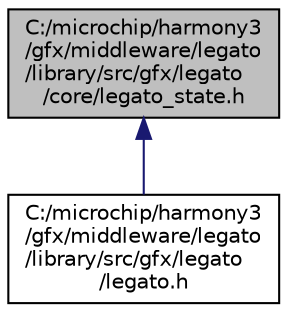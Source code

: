 digraph "C:/microchip/harmony3/gfx/middleware/legato/library/src/gfx/legato/core/legato_state.h"
{
 // INTERACTIVE_SVG=YES
  edge [fontname="Helvetica",fontsize="10",labelfontname="Helvetica",labelfontsize="10"];
  node [fontname="Helvetica",fontsize="10",shape=record];
  Node22 [label="C:/microchip/harmony3\l/gfx/middleware/legato\l/library/src/gfx/legato\l/core/legato_state.h",height=0.2,width=0.4,color="black", fillcolor="grey75", style="filled", fontcolor="black"];
  Node22 -> Node23 [dir="back",color="midnightblue",fontsize="10",style="solid",fontname="Helvetica"];
  Node23 [label="C:/microchip/harmony3\l/gfx/middleware/legato\l/library/src/gfx/legato\l/legato.h",height=0.2,width=0.4,color="black", fillcolor="white", style="filled",URL="$legato_8h.html",tooltip="The header file joins all header files used in the graphics object library. "];
}

